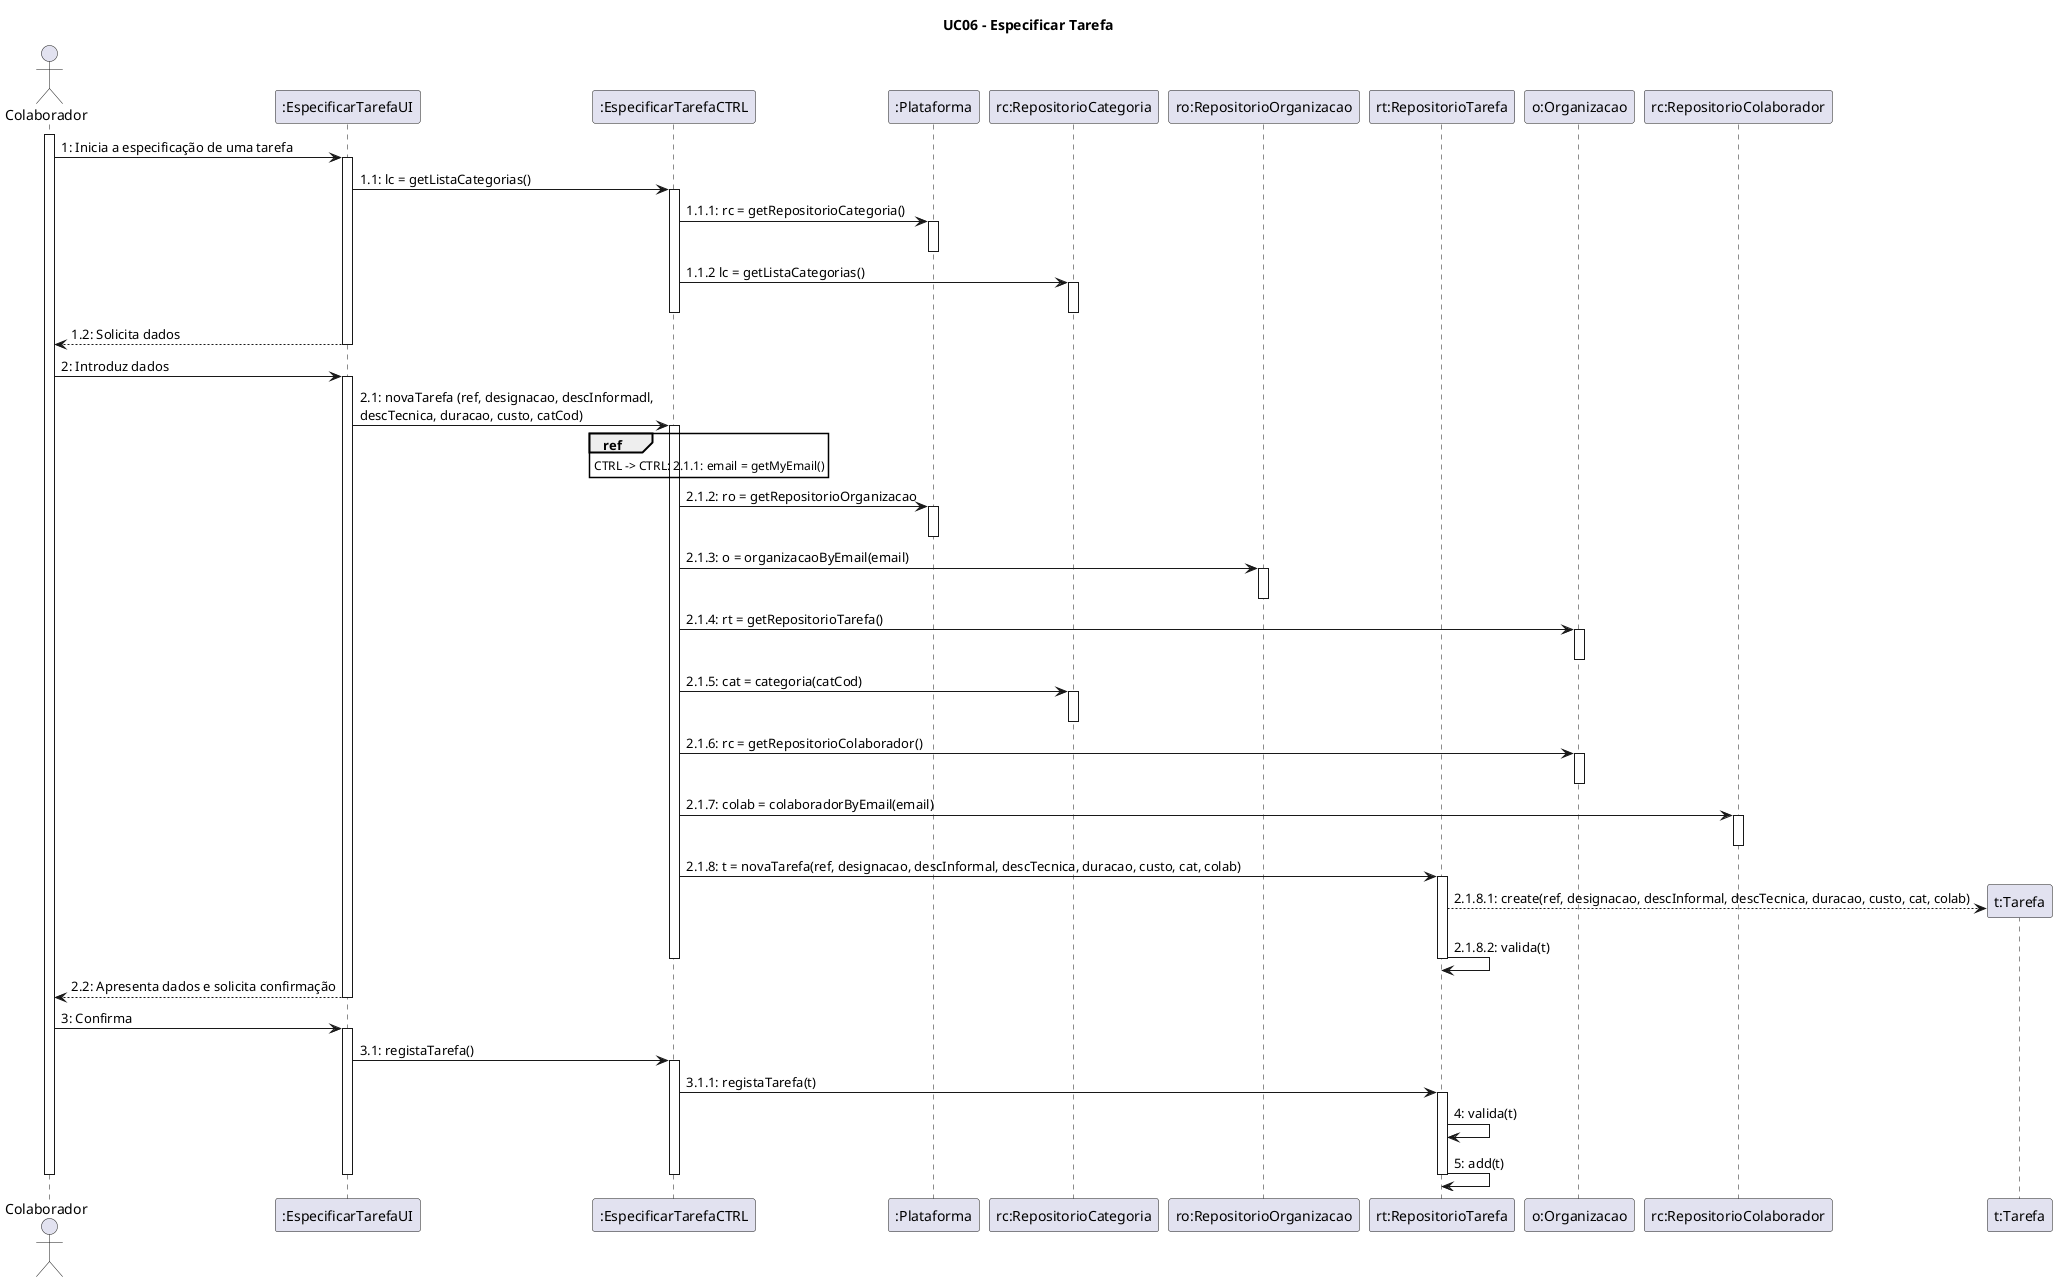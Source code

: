 @startuml

title UC06 - Especificar Tarefa

actor Colaborador 
participant ":EspecificarTarefaUI" as UI
participant ":EspecificarTarefaCTRL" as CTRL
participant ":Plataforma" as Plataforma
participant "rc:RepositorioCategoria" as RepositorioCategoria
participant "ro:RepositorioOrganizacao" as RepositorioOrganizacao
participant "rt:RepositorioTarefa" as RepositorioTarefa
participant "o:Organizacao" as Organizacao
participant "rc:RepositorioColaborador" as RepositorioColaborador

activate Colaborador
Colaborador -> UI: 1: Inicia a especificação de uma tarefa
activate UI
UI -> CTRL: 1.1: lc = getListaCategorias()
activate CTRL
CTRL -> Plataforma: 1.1.1: rc = getRepositorioCategoria()
activate Plataforma
deactivate Plataforma
CTRL -> RepositorioCategoria: 1.1.2 lc = getListaCategorias()
activate RepositorioCategoria
deactivate RepositorioCategoria
deactivate CTRL
UI --> Colaborador: 1.2: Solicita dados
deactivate UI

Colaborador -> UI: 2: Introduz dados
activate UI
UI -> CTRL: 2.1: novaTarefa (ref, designacao, descInformadl, \ndescTecnica, duracao, custo, catCod)
activate CTRL
ref over CTRL
CTRL -> CTRL: 2.1.1: email = getMyEmail()
end ref
CTRL -> Plataforma: 2.1.2: ro = getRepositorioOrganizacao
activate Plataforma
deactivate Plataforma
CTRL -> RepositorioOrganizacao: 2.1.3: o = organizacaoByEmail(email)
activate RepositorioOrganizacao
deactivate RepositorioOrganizacao
CTRL -> Organizacao: 2.1.4: rt = getRepositorioTarefa()
activate Organizacao
deactivate Organizacao
CTRL -> RepositorioCategoria: 2.1.5: cat = categoria(catCod)
activate RepositorioCategoria
deactivate RepositorioCategoria
CTRL -> Organizacao: 2.1.6: rc = getRepositorioColaborador()
activate Organizacao
deactivate Organizacao
CTRL -> RepositorioColaborador: 2.1.7: colab = colaboradorByEmail(email)
activate RepositorioColaborador
deactivate RepositorioColaborador
CTRL -> RepositorioTarefa: 2.1.8: t = novaTarefa(ref, designacao, descInformal, descTecnica, duracao, custo, cat, colab)
activate RepositorioTarefa
RepositorioTarefa --> "t:Tarefa" **: 2.1.8.1: create(ref, designacao, descInformal, descTecnica, duracao, custo, cat, colab)
RepositorioTarefa -> RepositorioTarefa: 2.1.8.2: valida(t)
deactivate RepositorioTarefa
deactivate CTRL
UI --> Colaborador: 2.2: Apresenta dados e solicita confirmação
deactivate UI
Colaborador -> UI: 3: Confirma
activate UI
UI -> CTRL: 3.1: registaTarefa()
activate CTRL
CTRL -> RepositorioTarefa: 3.1.1: registaTarefa(t)
activate RepositorioTarefa
RepositorioTarefa -> RepositorioTarefa: 4: valida(t)
RepositorioTarefa -> RepositorioTarefa: 5: add(t)
deactivate RepositorioTarefa
deactivate CTRL
deactivate UI
deactivate Colaborador











@enduml